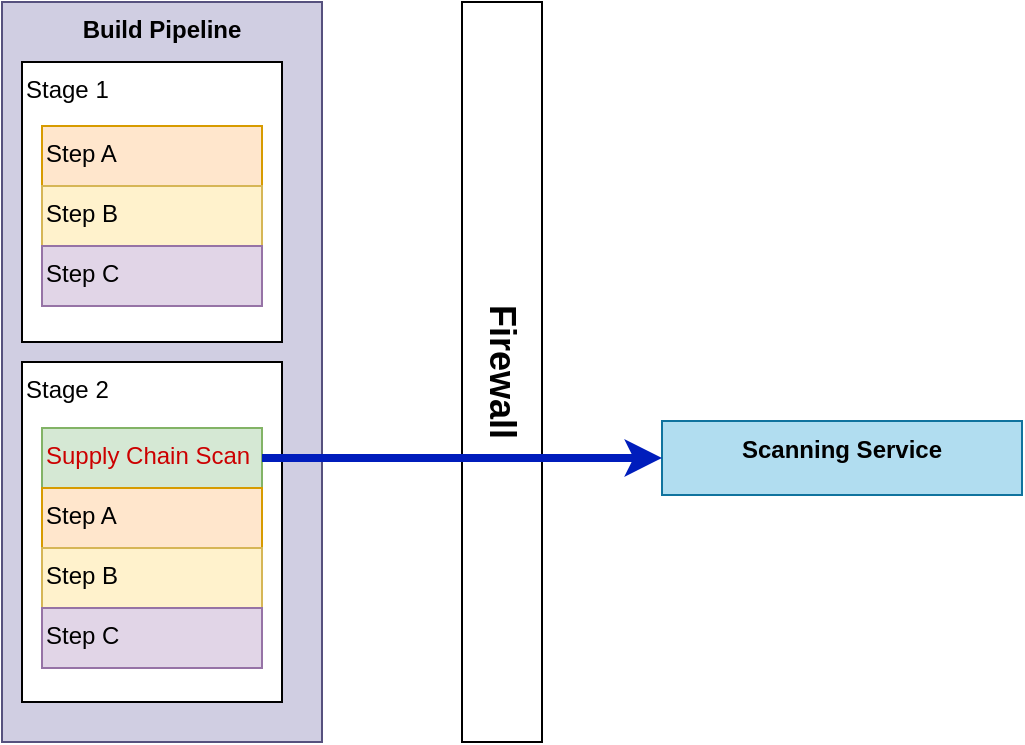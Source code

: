 <mxfile version="21.2.8" type="device" pages="5">
  <diagram id="8d9w3vJsBKyrCNjY4W4P" name="Dependency Resolution Happy Path">
    <mxGraphModel dx="1418" dy="828" grid="1" gridSize="10" guides="1" tooltips="1" connect="1" arrows="1" fold="1" page="1" pageScale="1" pageWidth="1100" pageHeight="850" math="0" shadow="0">
      <root>
        <mxCell id="0" />
        <mxCell id="1" parent="0" />
        <mxCell id="4uRENtfkcAxXAcPrLKK8-1" value="Build Pipeline" style="rounded=0;whiteSpace=wrap;html=1;verticalAlign=top;fillColor=#d0cee2;strokeColor=#56517e;fontStyle=1" parent="1" vertex="1">
          <mxGeometry x="200" y="240" width="160" height="370" as="geometry" />
        </mxCell>
        <mxCell id="4uRENtfkcAxXAcPrLKK8-2" value="Stage 1" style="rounded=0;whiteSpace=wrap;html=1;verticalAlign=top;align=left;" parent="1" vertex="1">
          <mxGeometry x="210" y="270" width="130" height="140" as="geometry" />
        </mxCell>
        <mxCell id="4uRENtfkcAxXAcPrLKK8-3" value="Step A" style="rounded=0;whiteSpace=wrap;html=1;align=left;verticalAlign=top;fillColor=#ffe6cc;strokeColor=#d79b00;" parent="1" vertex="1">
          <mxGeometry x="220" y="302" width="110" height="30" as="geometry" />
        </mxCell>
        <mxCell id="4uRENtfkcAxXAcPrLKK8-4" value="Step B" style="rounded=0;whiteSpace=wrap;html=1;align=left;verticalAlign=top;fillColor=#fff2cc;strokeColor=#d6b656;" parent="1" vertex="1">
          <mxGeometry x="220" y="332" width="110" height="30" as="geometry" />
        </mxCell>
        <mxCell id="4uRENtfkcAxXAcPrLKK8-5" value="Step C" style="rounded=0;whiteSpace=wrap;html=1;align=left;verticalAlign=top;fillColor=#e1d5e7;strokeColor=#9673a6;" parent="1" vertex="1">
          <mxGeometry x="220" y="362" width="110" height="30" as="geometry" />
        </mxCell>
        <mxCell id="4uRENtfkcAxXAcPrLKK8-6" value="Stage 2" style="rounded=0;whiteSpace=wrap;html=1;verticalAlign=top;align=left;" parent="1" vertex="1">
          <mxGeometry x="210" y="420" width="130" height="170" as="geometry" />
        </mxCell>
        <mxCell id="4uRENtfkcAxXAcPrLKK8-7" value="Supply Chain Scan" style="rounded=0;whiteSpace=wrap;html=1;align=left;verticalAlign=top;fillColor=#d5e8d4;strokeColor=#82b366;fontColor=#cc0000;" parent="1" vertex="1">
          <mxGeometry x="220" y="453" width="110" height="30" as="geometry" />
        </mxCell>
        <mxCell id="4uRENtfkcAxXAcPrLKK8-8" value="Step A" style="rounded=0;whiteSpace=wrap;html=1;align=left;verticalAlign=top;fillColor=#ffe6cc;strokeColor=#d79b00;" parent="1" vertex="1">
          <mxGeometry x="220" y="483" width="110" height="30" as="geometry" />
        </mxCell>
        <mxCell id="4uRENtfkcAxXAcPrLKK8-9" value="Step B" style="rounded=0;whiteSpace=wrap;html=1;align=left;verticalAlign=top;fillColor=#fff2cc;strokeColor=#d6b656;" parent="1" vertex="1">
          <mxGeometry x="220" y="513" width="110" height="30" as="geometry" />
        </mxCell>
        <mxCell id="4uRENtfkcAxXAcPrLKK8-10" value="Step C" style="rounded=0;whiteSpace=wrap;html=1;align=left;verticalAlign=top;fillColor=#e1d5e7;strokeColor=#9673a6;" parent="1" vertex="1">
          <mxGeometry x="220" y="543" width="110" height="30" as="geometry" />
        </mxCell>
        <mxCell id="4uRENtfkcAxXAcPrLKK8-11" value="Scanning Service" style="rounded=0;whiteSpace=wrap;html=1;verticalAlign=top;fillColor=#b1ddf0;strokeColor=#10739e;fontStyle=1" parent="1" vertex="1">
          <mxGeometry x="530" y="449.5" width="180" height="37" as="geometry" />
        </mxCell>
        <mxCell id="4uRENtfkcAxXAcPrLKK8-13" value="Firewall" style="rounded=0;whiteSpace=wrap;html=1;fontStyle=1;fontSize=18;rotation=90;" parent="1" vertex="1">
          <mxGeometry x="265" y="405" width="370" height="40" as="geometry" />
        </mxCell>
        <mxCell id="4uRENtfkcAxXAcPrLKK8-15" style="rounded=0;orthogonalLoop=1;jettySize=auto;html=1;exitX=1;exitY=0.5;exitDx=0;exitDy=0;entryX=0;entryY=0.5;entryDx=0;entryDy=0;fillColor=#0050ef;strokeColor=#001DBC;strokeWidth=4;" parent="1" source="4uRENtfkcAxXAcPrLKK8-7" target="4uRENtfkcAxXAcPrLKK8-11" edge="1">
          <mxGeometry relative="1" as="geometry" />
        </mxCell>
      </root>
    </mxGraphModel>
  </diagram>
  <diagram id="J8AzBFy1a5Bs-HaMneoa" name="Generic Execution Environment">
    <mxGraphModel dx="1418" dy="828" grid="1" gridSize="10" guides="1" tooltips="1" connect="1" arrows="1" fold="1" page="1" pageScale="1" pageWidth="1100" pageHeight="850" math="0" shadow="0">
      <root>
        <mxCell id="0" />
        <mxCell id="1" parent="0" />
        <mxCell id="x8HarZLGZDZJHao0UbvY-1" value="Build Pipeline" style="rounded=0;whiteSpace=wrap;html=1;verticalAlign=top;fillColor=#d0cee2;strokeColor=#56517e;fontStyle=1" vertex="1" parent="1">
          <mxGeometry x="300" y="290" width="160" height="370" as="geometry" />
        </mxCell>
        <mxCell id="x8HarZLGZDZJHao0UbvY-2" value="Stage 1" style="rounded=0;whiteSpace=wrap;html=1;verticalAlign=top;align=left;" vertex="1" parent="1">
          <mxGeometry x="310" y="320" width="130" height="140" as="geometry" />
        </mxCell>
        <mxCell id="x8HarZLGZDZJHao0UbvY-3" value="Step A" style="rounded=0;whiteSpace=wrap;html=1;align=left;verticalAlign=top;fillColor=#ffe6cc;strokeColor=#d79b00;" vertex="1" parent="1">
          <mxGeometry x="320" y="352" width="110" height="30" as="geometry" />
        </mxCell>
        <mxCell id="x8HarZLGZDZJHao0UbvY-4" value="Step B" style="rounded=0;whiteSpace=wrap;html=1;align=left;verticalAlign=top;fillColor=#fff2cc;strokeColor=#d6b656;" vertex="1" parent="1">
          <mxGeometry x="320" y="382" width="110" height="30" as="geometry" />
        </mxCell>
        <mxCell id="x8HarZLGZDZJHao0UbvY-5" value="Step C" style="rounded=0;whiteSpace=wrap;html=1;align=left;verticalAlign=top;fillColor=#e1d5e7;strokeColor=#9673a6;" vertex="1" parent="1">
          <mxGeometry x="320" y="412" width="110" height="30" as="geometry" />
        </mxCell>
        <mxCell id="x8HarZLGZDZJHao0UbvY-6" value="Stage 2" style="rounded=0;whiteSpace=wrap;html=1;verticalAlign=top;align=left;" vertex="1" parent="1">
          <mxGeometry x="310" y="470" width="130" height="170" as="geometry" />
        </mxCell>
        <mxCell id="x8HarZLGZDZJHao0UbvY-7" value="Supply Chain Scan" style="rounded=0;whiteSpace=wrap;html=1;align=left;verticalAlign=top;fillColor=#d5e8d4;strokeColor=#82b366;fontColor=#cc0000;" vertex="1" parent="1">
          <mxGeometry x="320" y="503" width="110" height="30" as="geometry" />
        </mxCell>
        <mxCell id="x8HarZLGZDZJHao0UbvY-8" value="Step A" style="rounded=0;whiteSpace=wrap;html=1;align=left;verticalAlign=top;fillColor=#ffe6cc;strokeColor=#d79b00;" vertex="1" parent="1">
          <mxGeometry x="320" y="533" width="110" height="30" as="geometry" />
        </mxCell>
        <mxCell id="x8HarZLGZDZJHao0UbvY-9" value="Step B" style="rounded=0;whiteSpace=wrap;html=1;align=left;verticalAlign=top;fillColor=#fff2cc;strokeColor=#d6b656;" vertex="1" parent="1">
          <mxGeometry x="320" y="563" width="110" height="30" as="geometry" />
        </mxCell>
        <mxCell id="x8HarZLGZDZJHao0UbvY-10" value="Step C" style="rounded=0;whiteSpace=wrap;html=1;align=left;verticalAlign=top;fillColor=#e1d5e7;strokeColor=#9673a6;" vertex="1" parent="1">
          <mxGeometry x="320" y="593" width="110" height="30" as="geometry" />
        </mxCell>
        <mxCell id="x8HarZLGZDZJHao0UbvY-11" value="Scanning Service" style="rounded=0;whiteSpace=wrap;html=1;verticalAlign=top;fillColor=#b1ddf0;strokeColor=#10739e;fontStyle=1" vertex="1" parent="1">
          <mxGeometry x="770" y="373" width="180" height="160" as="geometry" />
        </mxCell>
        <mxCell id="x8HarZLGZDZJHao0UbvY-12" value="Generic Build Environment" style="rounded=0;whiteSpace=wrap;html=1;verticalAlign=top;align=center;" vertex="1" parent="1">
          <mxGeometry x="780" y="411.5" width="160" height="101.5" as="geometry" />
        </mxCell>
        <mxCell id="x8HarZLGZDZJHao0UbvY-13" value="Firewall" style="rounded=0;whiteSpace=wrap;html=1;fontStyle=1;fontSize=18;rotation=90;" vertex="1" parent="1">
          <mxGeometry x="365" y="455" width="370" height="40" as="geometry" />
        </mxCell>
        <mxCell id="x8HarZLGZDZJHao0UbvY-14" value="Dependency Scan" style="rounded=1;whiteSpace=wrap;html=1;fillColor=#d5e8d4;strokeColor=#82b366;fontColor=#f50000;" vertex="1" parent="1">
          <mxGeometry x="800" y="443" width="120" height="60" as="geometry" />
        </mxCell>
        <mxCell id="x8HarZLGZDZJHao0UbvY-15" style="rounded=0;orthogonalLoop=1;jettySize=auto;html=1;exitX=1;exitY=0.5;exitDx=0;exitDy=0;entryX=0;entryY=0.5;entryDx=0;entryDy=0;fillColor=#0050ef;strokeColor=#001DBC;strokeWidth=4;" edge="1" parent="1" source="x8HarZLGZDZJHao0UbvY-7" target="x8HarZLGZDZJHao0UbvY-14">
          <mxGeometry relative="1" as="geometry" />
        </mxCell>
      </root>
    </mxGraphModel>
  </diagram>
  <diagram name="Dependency Resolution" id="CPErFnEsoyIGjj_l9C69">
    <mxGraphModel dx="1418" dy="828" grid="1" gridSize="10" guides="1" tooltips="1" connect="1" arrows="1" fold="1" page="1" pageScale="1" pageWidth="1100" pageHeight="850" math="0" shadow="0">
      <root>
        <mxCell id="0" />
        <mxCell id="1" parent="0" />
        <mxCell id="6uIRHHp7aPzTKTl914PZ-1" value="Build Pipeline" style="rounded=0;whiteSpace=wrap;html=1;verticalAlign=top;fillColor=#d0cee2;strokeColor=#56517e;fontStyle=1" parent="1" vertex="1">
          <mxGeometry x="130" y="160" width="160" height="370" as="geometry" />
        </mxCell>
        <mxCell id="6uIRHHp7aPzTKTl914PZ-3" value="Stage 1" style="rounded=0;whiteSpace=wrap;html=1;verticalAlign=top;align=left;" parent="1" vertex="1">
          <mxGeometry x="140" y="190" width="130" height="140" as="geometry" />
        </mxCell>
        <mxCell id="6uIRHHp7aPzTKTl914PZ-4" value="Step A" style="rounded=0;whiteSpace=wrap;html=1;align=left;verticalAlign=top;fillColor=#ffe6cc;strokeColor=#d79b00;" parent="1" vertex="1">
          <mxGeometry x="150" y="222" width="110" height="30" as="geometry" />
        </mxCell>
        <mxCell id="6uIRHHp7aPzTKTl914PZ-5" value="Step B" style="rounded=0;whiteSpace=wrap;html=1;align=left;verticalAlign=top;fillColor=#fff2cc;strokeColor=#d6b656;" parent="1" vertex="1">
          <mxGeometry x="150" y="252" width="110" height="30" as="geometry" />
        </mxCell>
        <mxCell id="6uIRHHp7aPzTKTl914PZ-6" value="Step C" style="rounded=0;whiteSpace=wrap;html=1;align=left;verticalAlign=top;fillColor=#e1d5e7;strokeColor=#9673a6;" parent="1" vertex="1">
          <mxGeometry x="150" y="282" width="110" height="30" as="geometry" />
        </mxCell>
        <mxCell id="6uIRHHp7aPzTKTl914PZ-9" value="Stage 2" style="rounded=0;whiteSpace=wrap;html=1;verticalAlign=top;align=left;" parent="1" vertex="1">
          <mxGeometry x="140" y="340" width="130" height="170" as="geometry" />
        </mxCell>
        <mxCell id="6uIRHHp7aPzTKTl914PZ-7" value="Supply Chain Scan" style="rounded=0;whiteSpace=wrap;html=1;align=left;verticalAlign=top;fillColor=#d5e8d4;strokeColor=#82b366;fontColor=#cc0000;" parent="1" vertex="1">
          <mxGeometry x="150" y="373" width="110" height="30" as="geometry" />
        </mxCell>
        <mxCell id="6uIRHHp7aPzTKTl914PZ-28" style="edgeStyle=orthogonalEdgeStyle;rounded=0;orthogonalLoop=1;jettySize=auto;html=1;exitX=0;exitY=0.5;exitDx=0;exitDy=0;entryX=0;entryY=0.5;entryDx=0;entryDy=0;fillColor=#60a917;strokeColor=#2D7600;jumpSize=12;strokeWidth=4;" parent="1" source="6uIRHHp7aPzTKTl914PZ-10" target="6uIRHHp7aPzTKTl914PZ-19" edge="1">
          <mxGeometry relative="1" as="geometry">
            <Array as="points">
              <mxPoint x="70" y="418" />
              <mxPoint x="70" y="620" />
            </Array>
          </mxGeometry>
        </mxCell>
        <mxCell id="6uIRHHp7aPzTKTl914PZ-10" value="Step A" style="rounded=0;whiteSpace=wrap;html=1;align=left;verticalAlign=top;fillColor=#ffe6cc;strokeColor=#d79b00;" parent="1" vertex="1">
          <mxGeometry x="150" y="403" width="110" height="30" as="geometry" />
        </mxCell>
        <mxCell id="6uIRHHp7aPzTKTl914PZ-11" value="Step B" style="rounded=0;whiteSpace=wrap;html=1;align=left;verticalAlign=top;fillColor=#fff2cc;strokeColor=#d6b656;" parent="1" vertex="1">
          <mxGeometry x="150" y="433" width="110" height="30" as="geometry" />
        </mxCell>
        <mxCell id="6uIRHHp7aPzTKTl914PZ-12" value="Step C" style="rounded=0;whiteSpace=wrap;html=1;align=left;verticalAlign=top;fillColor=#e1d5e7;strokeColor=#9673a6;" parent="1" vertex="1">
          <mxGeometry x="150" y="463" width="110" height="30" as="geometry" />
        </mxCell>
        <mxCell id="6uIRHHp7aPzTKTl914PZ-13" value="Scanning Service" style="rounded=0;whiteSpace=wrap;html=1;verticalAlign=top;fillColor=#b1ddf0;strokeColor=#10739e;fontStyle=1" parent="1" vertex="1">
          <mxGeometry x="600" y="243" width="180" height="160" as="geometry" />
        </mxCell>
        <mxCell id="6uIRHHp7aPzTKTl914PZ-14" value="Generic Build Environment" style="rounded=0;whiteSpace=wrap;html=1;verticalAlign=top;align=center;" parent="1" vertex="1">
          <mxGeometry x="610" y="281.5" width="160" height="101.5" as="geometry" />
        </mxCell>
        <mxCell id="6uIRHHp7aPzTKTl914PZ-15" value="Firewall" style="rounded=0;whiteSpace=wrap;html=1;fontStyle=1;fontSize=18;rotation=90;" parent="1" vertex="1">
          <mxGeometry x="195" y="325" width="370" height="40" as="geometry" />
        </mxCell>
        <mxCell id="6uIRHHp7aPzTKTl914PZ-23" style="rounded=0;orthogonalLoop=1;jettySize=auto;html=1;exitX=0.5;exitY=1;exitDx=0;exitDy=0;entryX=0.5;entryY=0;entryDx=0;entryDy=0;" parent="1" source="6uIRHHp7aPzTKTl914PZ-16" target="6uIRHHp7aPzTKTl914PZ-17" edge="1">
          <mxGeometry relative="1" as="geometry" />
        </mxCell>
        <mxCell id="6uIRHHp7aPzTKTl914PZ-27" style="edgeStyle=orthogonalEdgeStyle;rounded=0;orthogonalLoop=1;jettySize=auto;html=1;exitX=0;exitY=0.75;exitDx=0;exitDy=0;entryX=1;entryY=0.5;entryDx=0;entryDy=0;strokeColor=#B20000;jumpSize=1;fillColor=#e51400;strokeWidth=4;" parent="1" source="6uIRHHp7aPzTKTl914PZ-16" target="6uIRHHp7aPzTKTl914PZ-19" edge="1">
          <mxGeometry relative="1" as="geometry">
            <Array as="points">
              <mxPoint x="580" y="358" />
              <mxPoint x="580" y="420" />
              <mxPoint x="330" y="420" />
              <mxPoint x="330" y="620" />
            </Array>
          </mxGeometry>
        </mxCell>
        <mxCell id="6uIRHHp7aPzTKTl914PZ-16" value="Dependency Scan" style="rounded=1;whiteSpace=wrap;html=1;fillColor=#d5e8d4;strokeColor=#82b366;fontColor=#f50000;" parent="1" vertex="1">
          <mxGeometry x="630" y="313" width="120" height="60" as="geometry" />
        </mxCell>
        <mxCell id="6uIRHHp7aPzTKTl914PZ-17" value="Maven Central" style="rounded=1;whiteSpace=wrap;html=1;" parent="1" vertex="1">
          <mxGeometry x="430" y="590" width="120" height="60" as="geometry" />
        </mxCell>
        <mxCell id="6uIRHHp7aPzTKTl914PZ-18" value="PyPi" style="rounded=1;whiteSpace=wrap;html=1;" parent="1" vertex="1">
          <mxGeometry x="565" y="590" width="120" height="60" as="geometry" />
        </mxCell>
        <mxCell id="6uIRHHp7aPzTKTl914PZ-19" value="Internal Artifactory" style="rounded=1;whiteSpace=wrap;html=1;" parent="1" vertex="1">
          <mxGeometry x="145" y="590" width="120" height="60" as="geometry" />
        </mxCell>
        <mxCell id="6uIRHHp7aPzTKTl914PZ-20" value="NuGet" style="rounded=1;whiteSpace=wrap;html=1;" parent="1" vertex="1">
          <mxGeometry x="700" y="590" width="120" height="60" as="geometry" />
        </mxCell>
        <mxCell id="6uIRHHp7aPzTKTl914PZ-21" value="..." style="rounded=1;whiteSpace=wrap;html=1;" parent="1" vertex="1">
          <mxGeometry x="840" y="590" width="120" height="60" as="geometry" />
        </mxCell>
        <mxCell id="6uIRHHp7aPzTKTl914PZ-22" style="rounded=0;orthogonalLoop=1;jettySize=auto;html=1;exitX=1;exitY=0.5;exitDx=0;exitDy=0;entryX=0;entryY=0.5;entryDx=0;entryDy=0;fillColor=#0050ef;strokeColor=#001DBC;strokeWidth=4;" parent="1" source="6uIRHHp7aPzTKTl914PZ-7" target="6uIRHHp7aPzTKTl914PZ-16" edge="1">
          <mxGeometry relative="1" as="geometry" />
        </mxCell>
        <mxCell id="6uIRHHp7aPzTKTl914PZ-24" style="rounded=0;orthogonalLoop=1;jettySize=auto;html=1;exitX=0.5;exitY=1;exitDx=0;exitDy=0;entryX=0.5;entryY=0;entryDx=0;entryDy=0;" parent="1" source="6uIRHHp7aPzTKTl914PZ-16" target="6uIRHHp7aPzTKTl914PZ-18" edge="1">
          <mxGeometry relative="1" as="geometry">
            <mxPoint x="590" y="392" as="sourcePoint" />
            <mxPoint x="500" y="600" as="targetPoint" />
          </mxGeometry>
        </mxCell>
        <mxCell id="6uIRHHp7aPzTKTl914PZ-25" style="rounded=0;orthogonalLoop=1;jettySize=auto;html=1;exitX=0.5;exitY=1;exitDx=0;exitDy=0;entryX=0.5;entryY=0;entryDx=0;entryDy=0;" parent="1" source="6uIRHHp7aPzTKTl914PZ-16" target="6uIRHHp7aPzTKTl914PZ-20" edge="1">
          <mxGeometry relative="1" as="geometry">
            <mxPoint x="600" y="402" as="sourcePoint" />
            <mxPoint x="510" y="610" as="targetPoint" />
          </mxGeometry>
        </mxCell>
        <mxCell id="6uIRHHp7aPzTKTl914PZ-26" style="rounded=0;orthogonalLoop=1;jettySize=auto;html=1;exitX=0.5;exitY=1;exitDx=0;exitDy=0;entryX=0.5;entryY=0;entryDx=0;entryDy=0;" parent="1" source="6uIRHHp7aPzTKTl914PZ-16" target="6uIRHHp7aPzTKTl914PZ-21" edge="1">
          <mxGeometry relative="1" as="geometry">
            <mxPoint x="610" y="412" as="sourcePoint" />
            <mxPoint x="520" y="620" as="targetPoint" />
          </mxGeometry>
        </mxCell>
      </root>
    </mxGraphModel>
  </diagram>
  <diagram id="W4hVUB8ywOfnsPncXQ4g" name="Dependency Tree">
    <mxGraphModel dx="318" dy="-22" grid="1" gridSize="10" guides="1" tooltips="1" connect="1" arrows="1" fold="1" page="1" pageScale="1" pageWidth="1100" pageHeight="850" math="0" shadow="0">
      <root>
        <mxCell id="0" />
        <mxCell id="1" parent="0" />
        <mxCell id="NnczntrwpdUG3tXt1-t2-1" value="Software" style="rounded=0;whiteSpace=wrap;html=1;fillColor=#d5e8d4;gradientColor=#97d077;strokeColor=#82b366;" parent="1" vertex="1">
          <mxGeometry x="1120" y="1110" width="120" height="60" as="geometry" />
        </mxCell>
        <mxCell id="NnczntrwpdUG3tXt1-t2-3" value="Direct Dependency&lt;br&gt;(Internally Developed)" style="rounded=1;whiteSpace=wrap;html=1;fillColor=#d5e8d4;gradientColor=#97d077;strokeColor=#82b366;" parent="1" vertex="1">
          <mxGeometry x="1360" y="1110" width="120" height="60" as="geometry" />
        </mxCell>
        <mxCell id="NnczntrwpdUG3tXt1-t2-6" value="Transitive Dependency&lt;br&gt;(Open Source)" style="rounded=1;whiteSpace=wrap;html=1;fillColor=#e51400;strokeColor=#B20000;fontColor=#ffffff;" parent="1" vertex="1">
          <mxGeometry x="1520" y="1110" width="120" height="60" as="geometry" />
        </mxCell>
        <mxCell id="NnczntrwpdUG3tXt1-t2-7" value="Direct Dependency&lt;br&gt;(Internally Developed)" style="rounded=1;whiteSpace=wrap;html=1;fillColor=#d5e8d4;gradientColor=#97d077;strokeColor=#82b366;" parent="1" vertex="1">
          <mxGeometry x="1360" y="1020" width="120" height="60" as="geometry" />
        </mxCell>
        <mxCell id="NnczntrwpdUG3tXt1-t2-8" value="Direct Dependency&lt;br&gt;(Open Source)" style="rounded=1;whiteSpace=wrap;html=1;fillColor=#e51400;strokeColor=#B20000;fontColor=#ffffff;" parent="1" vertex="1">
          <mxGeometry x="1360" y="1290" width="120" height="60" as="geometry" />
        </mxCell>
        <mxCell id="NnczntrwpdUG3tXt1-t2-9" value="Direct Dependency&lt;br&gt;(Open Source)" style="rounded=1;whiteSpace=wrap;html=1;fillColor=#fad9d5;strokeColor=#ae4132;" parent="1" vertex="1">
          <mxGeometry x="1360" y="1200" width="120" height="60" as="geometry" />
        </mxCell>
        <mxCell id="NnczntrwpdUG3tXt1-t2-10" value="Direct Dependency&lt;br&gt;(Open Source)" style="rounded=1;whiteSpace=wrap;html=1;fillColor=#fad9d5;strokeColor=#ae4132;" parent="1" vertex="1">
          <mxGeometry x="1360" y="930" width="120" height="60" as="geometry" />
        </mxCell>
        <mxCell id="NnczntrwpdUG3tXt1-t2-13" value="" style="endArrow=classic;html=1;rounded=0;entryX=0;entryY=0.5;entryDx=0;entryDy=0;exitX=1;exitY=0.5;exitDx=0;exitDy=0;" parent="1" source="NnczntrwpdUG3tXt1-t2-1" target="NnczntrwpdUG3tXt1-t2-10" edge="1">
          <mxGeometry width="50" height="50" relative="1" as="geometry">
            <mxPoint x="1780" y="1260" as="sourcePoint" />
            <mxPoint x="1830" y="1210" as="targetPoint" />
          </mxGeometry>
        </mxCell>
        <mxCell id="NnczntrwpdUG3tXt1-t2-14" value="" style="endArrow=classic;html=1;rounded=0;entryX=0;entryY=0.5;entryDx=0;entryDy=0;exitX=1;exitY=0.5;exitDx=0;exitDy=0;" parent="1" source="NnczntrwpdUG3tXt1-t2-1" target="NnczntrwpdUG3tXt1-t2-7" edge="1">
          <mxGeometry width="50" height="50" relative="1" as="geometry">
            <mxPoint x="1250" y="1150" as="sourcePoint" />
            <mxPoint x="1370" y="970" as="targetPoint" />
          </mxGeometry>
        </mxCell>
        <mxCell id="NnczntrwpdUG3tXt1-t2-15" value="" style="endArrow=classic;html=1;rounded=0;entryX=0;entryY=0.5;entryDx=0;entryDy=0;exitX=1;exitY=0.5;exitDx=0;exitDy=0;" parent="1" source="NnczntrwpdUG3tXt1-t2-1" target="NnczntrwpdUG3tXt1-t2-3" edge="1">
          <mxGeometry width="50" height="50" relative="1" as="geometry">
            <mxPoint x="1250" y="1150" as="sourcePoint" />
            <mxPoint x="1370" y="1060" as="targetPoint" />
          </mxGeometry>
        </mxCell>
        <mxCell id="NnczntrwpdUG3tXt1-t2-16" value="" style="endArrow=classic;html=1;rounded=0;entryX=0;entryY=0.5;entryDx=0;entryDy=0;exitX=1;exitY=0.5;exitDx=0;exitDy=0;" parent="1" source="NnczntrwpdUG3tXt1-t2-1" target="NnczntrwpdUG3tXt1-t2-9" edge="1">
          <mxGeometry width="50" height="50" relative="1" as="geometry">
            <mxPoint x="1250" y="1150" as="sourcePoint" />
            <mxPoint x="1370" y="1150" as="targetPoint" />
          </mxGeometry>
        </mxCell>
        <mxCell id="NnczntrwpdUG3tXt1-t2-17" value="" style="endArrow=classic;html=1;rounded=0;entryX=0;entryY=0.5;entryDx=0;entryDy=0;exitX=1;exitY=0.5;exitDx=0;exitDy=0;" parent="1" source="NnczntrwpdUG3tXt1-t2-1" target="NnczntrwpdUG3tXt1-t2-8" edge="1">
          <mxGeometry width="50" height="50" relative="1" as="geometry">
            <mxPoint x="1250" y="1150" as="sourcePoint" />
            <mxPoint x="1370" y="1240" as="targetPoint" />
          </mxGeometry>
        </mxCell>
        <mxCell id="NnczntrwpdUG3tXt1-t2-18" value="Transitive Dependency&lt;br&gt;(Internally Developed)" style="rounded=1;whiteSpace=wrap;html=1;fillColor=#d5e8d4;gradientColor=#97d077;strokeColor=#82b366;" parent="1" vertex="1">
          <mxGeometry x="1520" y="1020" width="120" height="60" as="geometry" />
        </mxCell>
        <mxCell id="NnczntrwpdUG3tXt1-t2-19" value="Transitive Dependency&lt;br&gt;(Open Source)" style="rounded=1;whiteSpace=wrap;html=1;fillColor=#fad9d5;strokeColor=#ae4132;" parent="1" vertex="1">
          <mxGeometry x="1520" y="1200" width="120" height="60" as="geometry" />
        </mxCell>
        <mxCell id="NnczntrwpdUG3tXt1-t2-20" value="Transitive Dependency&lt;br&gt;(Open Source)" style="rounded=1;whiteSpace=wrap;html=1;fillColor=#fad9d5;strokeColor=#ae4132;" parent="1" vertex="1">
          <mxGeometry x="1520" y="1290" width="120" height="60" as="geometry" />
        </mxCell>
        <mxCell id="NnczntrwpdUG3tXt1-t2-21" value="Transitive Dependency&lt;br&gt;(Open Source)" style="rounded=1;whiteSpace=wrap;html=1;fillColor=#fad9d5;strokeColor=#ae4132;" parent="1" vertex="1">
          <mxGeometry x="1520" y="930" width="120" height="60" as="geometry" />
        </mxCell>
        <mxCell id="NnczntrwpdUG3tXt1-t2-22" value="" style="endArrow=classic;html=1;rounded=0;entryX=0;entryY=0.5;entryDx=0;entryDy=0;" parent="1" target="NnczntrwpdUG3tXt1-t2-21" edge="1">
          <mxGeometry width="50" height="50" relative="1" as="geometry">
            <mxPoint x="1490" y="960" as="sourcePoint" />
            <mxPoint x="1790" y="1010" as="targetPoint" />
          </mxGeometry>
        </mxCell>
        <mxCell id="NnczntrwpdUG3tXt1-t2-23" value="" style="endArrow=classic;html=1;rounded=0;entryX=0;entryY=0.5;entryDx=0;entryDy=0;exitX=1;exitY=0.5;exitDx=0;exitDy=0;" parent="1" source="NnczntrwpdUG3tXt1-t2-7" target="NnczntrwpdUG3tXt1-t2-18" edge="1">
          <mxGeometry width="50" height="50" relative="1" as="geometry">
            <mxPoint x="1500" y="970" as="sourcePoint" />
            <mxPoint x="1530" y="970" as="targetPoint" />
          </mxGeometry>
        </mxCell>
        <mxCell id="NnczntrwpdUG3tXt1-t2-24" value="" style="endArrow=classic;html=1;rounded=0;entryX=0;entryY=0.5;entryDx=0;entryDy=0;exitX=1;exitY=0.5;exitDx=0;exitDy=0;" parent="1" source="NnczntrwpdUG3tXt1-t2-3" target="NnczntrwpdUG3tXt1-t2-6" edge="1">
          <mxGeometry width="50" height="50" relative="1" as="geometry">
            <mxPoint x="1490" y="1060" as="sourcePoint" />
            <mxPoint x="1530" y="1060" as="targetPoint" />
          </mxGeometry>
        </mxCell>
        <mxCell id="NnczntrwpdUG3tXt1-t2-25" value="" style="endArrow=classic;html=1;rounded=0;entryX=0;entryY=0.5;entryDx=0;entryDy=0;exitX=1;exitY=0.5;exitDx=0;exitDy=0;" parent="1" source="NnczntrwpdUG3tXt1-t2-9" target="NnczntrwpdUG3tXt1-t2-19" edge="1">
          <mxGeometry width="50" height="50" relative="1" as="geometry">
            <mxPoint x="1490" y="1150" as="sourcePoint" />
            <mxPoint x="1530" y="1150" as="targetPoint" />
          </mxGeometry>
        </mxCell>
        <mxCell id="NnczntrwpdUG3tXt1-t2-26" value="" style="endArrow=classic;html=1;rounded=0;entryX=0;entryY=0.5;entryDx=0;entryDy=0;exitX=1;exitY=0.5;exitDx=0;exitDy=0;" parent="1" source="NnczntrwpdUG3tXt1-t2-8" target="NnczntrwpdUG3tXt1-t2-20" edge="1">
          <mxGeometry width="50" height="50" relative="1" as="geometry">
            <mxPoint x="1490" y="1240" as="sourcePoint" />
            <mxPoint x="1530" y="1240" as="targetPoint" />
          </mxGeometry>
        </mxCell>
        <mxCell id="NnczntrwpdUG3tXt1-t2-27" value="Transitive Dependency&lt;br&gt;(Open Source)" style="rounded=1;whiteSpace=wrap;html=1;fillColor=#fad9d5;strokeColor=#ae4132;" parent="1" vertex="1">
          <mxGeometry x="1800" y="930" width="120" height="60" as="geometry" />
        </mxCell>
        <mxCell id="NnczntrwpdUG3tXt1-t2-28" value="Transitive Dependency&lt;br&gt;(Open Source)" style="rounded=1;whiteSpace=wrap;html=1;fillColor=#fad9d5;strokeColor=#ae4132;" parent="1" vertex="1">
          <mxGeometry x="1800" y="1110" width="120" height="60" as="geometry" />
        </mxCell>
        <mxCell id="NnczntrwpdUG3tXt1-t2-29" value="Transitive Dependency&lt;br&gt;(Open Source)" style="rounded=1;whiteSpace=wrap;html=1;fillColor=#fad9d5;strokeColor=#ae4132;" parent="1" vertex="1">
          <mxGeometry x="1800" y="1290" width="120" height="60" as="geometry" />
        </mxCell>
        <mxCell id="NnczntrwpdUG3tXt1-t2-30" value="" style="endArrow=classic;html=1;rounded=0;entryX=0;entryY=0.5;entryDx=0;entryDy=0;exitX=1;exitY=0.5;exitDx=0;exitDy=0;" parent="1" source="NnczntrwpdUG3tXt1-t2-20" target="NnczntrwpdUG3tXt1-t2-29" edge="1">
          <mxGeometry width="50" height="50" relative="1" as="geometry">
            <mxPoint x="1590" y="1500" as="sourcePoint" />
            <mxPoint x="1640" y="1450" as="targetPoint" />
          </mxGeometry>
        </mxCell>
        <mxCell id="NnczntrwpdUG3tXt1-t2-31" value="" style="endArrow=classic;html=1;rounded=0;entryX=0;entryY=0.25;entryDx=0;entryDy=0;exitX=1;exitY=0.5;exitDx=0;exitDy=0;" parent="1" source="NnczntrwpdUG3tXt1-t2-19" target="NnczntrwpdUG3tXt1-t2-29" edge="1">
          <mxGeometry width="50" height="50" relative="1" as="geometry">
            <mxPoint x="1650" y="1330" as="sourcePoint" />
            <mxPoint x="1810" y="1330" as="targetPoint" />
          </mxGeometry>
        </mxCell>
        <mxCell id="NnczntrwpdUG3tXt1-t2-32" value="" style="endArrow=classic;html=1;rounded=0;entryX=0;entryY=0.75;entryDx=0;entryDy=0;exitX=1;exitY=0.25;exitDx=0;exitDy=0;" parent="1" source="NnczntrwpdUG3tXt1-t2-19" target="NnczntrwpdUG3tXt1-t2-28" edge="1">
          <mxGeometry width="50" height="50" relative="1" as="geometry">
            <mxPoint x="1650" y="1240" as="sourcePoint" />
            <mxPoint x="1810" y="1315" as="targetPoint" />
          </mxGeometry>
        </mxCell>
        <mxCell id="NnczntrwpdUG3tXt1-t2-33" value="" style="endArrow=classic;html=1;rounded=0;entryX=0;entryY=0.5;entryDx=0;entryDy=0;exitX=1;exitY=0.5;exitDx=0;exitDy=0;" parent="1" source="NnczntrwpdUG3tXt1-t2-6" target="NnczntrwpdUG3tXt1-t2-28" edge="1">
          <mxGeometry width="50" height="50" relative="1" as="geometry">
            <mxPoint x="1650" y="1225" as="sourcePoint" />
            <mxPoint x="1810" y="1165" as="targetPoint" />
          </mxGeometry>
        </mxCell>
        <mxCell id="NnczntrwpdUG3tXt1-t2-34" value="" style="endArrow=classic;html=1;rounded=0;entryX=0.167;entryY=-0.033;entryDx=0;entryDy=0;exitX=1;exitY=1;exitDx=0;exitDy=0;entryPerimeter=0;jumpStyle=arc;" parent="1" source="NnczntrwpdUG3tXt1-t2-6" target="NnczntrwpdUG3tXt1-t2-29" edge="1">
          <mxGeometry width="50" height="50" relative="1" as="geometry">
            <mxPoint x="1650" y="1150" as="sourcePoint" />
            <mxPoint x="1810" y="1150" as="targetPoint" />
          </mxGeometry>
        </mxCell>
        <mxCell id="NnczntrwpdUG3tXt1-t2-35" value="" style="endArrow=classic;html=1;rounded=0;entryX=0;entryY=1;entryDx=0;entryDy=0;exitX=1;exitY=0.25;exitDx=0;exitDy=0;jumpStyle=arc;" parent="1" source="NnczntrwpdUG3tXt1-t2-6" target="NnczntrwpdUG3tXt1-t2-27" edge="1">
          <mxGeometry width="50" height="50" relative="1" as="geometry">
            <mxPoint x="1650" y="1180" as="sourcePoint" />
            <mxPoint x="1830" y="1298" as="targetPoint" />
          </mxGeometry>
        </mxCell>
        <mxCell id="NnczntrwpdUG3tXt1-t2-36" value="" style="endArrow=classic;html=1;rounded=0;entryX=0;entryY=0.75;entryDx=0;entryDy=0;exitX=1;exitY=0.5;exitDx=0;exitDy=0;jumpStyle=arc;" parent="1" source="NnczntrwpdUG3tXt1-t2-18" target="NnczntrwpdUG3tXt1-t2-27" edge="1">
          <mxGeometry width="50" height="50" relative="1" as="geometry">
            <mxPoint x="1650" y="1135" as="sourcePoint" />
            <mxPoint x="1810" y="1000" as="targetPoint" />
          </mxGeometry>
        </mxCell>
        <mxCell id="NnczntrwpdUG3tXt1-t2-37" value="" style="endArrow=classic;html=1;rounded=0;entryX=0;entryY=0.25;entryDx=0;entryDy=0;exitX=1;exitY=0.75;exitDx=0;exitDy=0;jumpStyle=arc;" parent="1" source="NnczntrwpdUG3tXt1-t2-18" target="NnczntrwpdUG3tXt1-t2-28" edge="1">
          <mxGeometry width="50" height="50" relative="1" as="geometry">
            <mxPoint x="1650" y="1060" as="sourcePoint" />
            <mxPoint x="1810" y="985" as="targetPoint" />
          </mxGeometry>
        </mxCell>
        <mxCell id="NnczntrwpdUG3tXt1-t2-38" value="" style="endArrow=classic;html=1;rounded=0;exitX=1;exitY=0.5;exitDx=0;exitDy=0;jumpStyle=arc;" parent="1" source="NnczntrwpdUG3tXt1-t2-21" edge="1">
          <mxGeometry width="50" height="50" relative="1" as="geometry">
            <mxPoint x="1640" y="900" as="sourcePoint" />
            <mxPoint x="1800" y="960" as="targetPoint" />
          </mxGeometry>
        </mxCell>
        <mxCell id="NnczntrwpdUG3tXt1-t2-39" value="" style="endArrow=classic;html=1;rounded=0;edgeStyle=orthogonalEdgeStyle;exitX=0.5;exitY=1;exitDx=0;exitDy=0;entryX=0.5;entryY=1;entryDx=0;entryDy=0;dashed=1;" parent="1" source="NnczntrwpdUG3tXt1-t2-1" target="NnczntrwpdUG3tXt1-t2-29" edge="1">
          <mxGeometry width="50" height="50" relative="1" as="geometry">
            <mxPoint x="1180" y="1350" as="sourcePoint" />
            <mxPoint x="1230" y="1300" as="targetPoint" />
            <Array as="points">
              <mxPoint x="1180" y="1390" />
              <mxPoint x="1860" y="1390" />
            </Array>
          </mxGeometry>
        </mxCell>
      </root>
    </mxGraphModel>
  </diagram>
  <diagram id="BriPY3IdTrqzIutqCUlB" name="Dispatcher">
    <mxGraphModel dx="318" dy="-22" grid="1" gridSize="10" guides="1" tooltips="1" connect="1" arrows="1" fold="1" page="1" pageScale="1" pageWidth="1100" pageHeight="850" math="0" shadow="0">
      <root>
        <mxCell id="0" />
        <mxCell id="1" parent="0" />
        <mxCell id="d-piYJPwB9FZcQwODu7a-24" value="" style="group" vertex="1" connectable="0" parent="1">
          <mxGeometry x="1810" y="960" width="150" height="180" as="geometry" />
        </mxCell>
        <mxCell id="d-piYJPwB9FZcQwODu7a-19" value="Extended Container" style="rounded=0;whiteSpace=wrap;html=1;verticalAlign=top;fillColor=#f5f5f5;fontColor=#333333;strokeColor=#666666;" vertex="1" parent="d-piYJPwB9FZcQwODu7a-24">
          <mxGeometry width="150" height="160" as="geometry" />
        </mxCell>
        <mxCell id="d-piYJPwB9FZcQwODu7a-23" value="SCA Resolver" style="rounded=0;whiteSpace=wrap;html=1;fillColor=#fff2cc;strokeColor=#d6b656;" vertex="1" parent="d-piYJPwB9FZcQwODu7a-24">
          <mxGeometry y="160" width="150" height="20" as="geometry" />
        </mxCell>
        <mxCell id="d-piYJPwB9FZcQwODu7a-13" value="Application D" style="rounded=0;whiteSpace=wrap;html=1;verticalAlign=top;fillColor=#e1d5e7;strokeColor=#9673a6;" vertex="1" parent="1">
          <mxGeometry x="1180" y="1400" width="140" height="150" as="geometry" />
        </mxCell>
        <mxCell id="d-piYJPwB9FZcQwODu7a-12" value="Application C" style="rounded=0;whiteSpace=wrap;html=1;verticalAlign=top;fillColor=#e1d5e7;strokeColor=#9673a6;" vertex="1" parent="1">
          <mxGeometry x="1180" y="1240" width="140" height="150" as="geometry" />
        </mxCell>
        <mxCell id="d-piYJPwB9FZcQwODu7a-8" value="Application B" style="rounded=0;whiteSpace=wrap;html=1;verticalAlign=top;fillColor=#e1d5e7;strokeColor=#9673a6;" vertex="1" parent="1">
          <mxGeometry x="1180" y="1080" width="140" height="150" as="geometry" />
        </mxCell>
        <mxCell id="d-piYJPwB9FZcQwODu7a-1" value="Application A" style="rounded=0;whiteSpace=wrap;html=1;verticalAlign=top;fillColor=#e1d5e7;strokeColor=#9673a6;" vertex="1" parent="1">
          <mxGeometry x="1180" y="920" width="140" height="150" as="geometry" />
        </mxCell>
        <mxCell id="d-piYJPwB9FZcQwODu7a-2" value="Typescript" style="rounded=1;whiteSpace=wrap;html=1;" vertex="1" parent="1">
          <mxGeometry x="1190" y="1160" width="120" height="30" as="geometry" />
        </mxCell>
        <mxCell id="d-piYJPwB9FZcQwODu7a-3" value="Java" style="rounded=1;whiteSpace=wrap;html=1;" vertex="1" parent="1">
          <mxGeometry x="1190" y="1120" width="120" height="30" as="geometry" />
        </mxCell>
        <mxCell id="d-piYJPwB9FZcQwODu7a-4" value="Golang" style="rounded=1;whiteSpace=wrap;html=1;" vertex="1" parent="1">
          <mxGeometry x="1190" y="1440" width="120" height="30" as="geometry" />
        </mxCell>
        <mxCell id="d-piYJPwB9FZcQwODu7a-5" value="Python" style="rounded=1;whiteSpace=wrap;html=1;" vertex="1" parent="1">
          <mxGeometry x="1190" y="1280" width="120" height="30" as="geometry" />
        </mxCell>
        <mxCell id="d-piYJPwB9FZcQwODu7a-6" value="Javascript" style="rounded=1;whiteSpace=wrap;html=1;" vertex="1" parent="1">
          <mxGeometry x="1190" y="1000" width="120" height="30" as="geometry" />
        </mxCell>
        <mxCell id="d-piYJPwB9FZcQwODu7a-7" value="C#" style="rounded=1;whiteSpace=wrap;html=1;" vertex="1" parent="1">
          <mxGeometry x="1190" y="960" width="120" height="30" as="geometry" />
        </mxCell>
        <mxCell id="d-piYJPwB9FZcQwODu7a-9" value="Javascript" style="rounded=1;whiteSpace=wrap;html=1;" vertex="1" parent="1">
          <mxGeometry x="1190" y="1320" width="120" height="30" as="geometry" />
        </mxCell>
        <mxCell id="d-piYJPwB9FZcQwODu7a-15" value="Checkmarx SAST" style="rounded=0;whiteSpace=wrap;html=1;fillColor=#dae8fc;strokeColor=#6c8ebf;" vertex="1" parent="1">
          <mxGeometry x="1520" y="1050" width="120" height="60" as="geometry" />
        </mxCell>
        <mxCell id="d-piYJPwB9FZcQwODu7a-16" value="Checkmarx SCA" style="rounded=0;whiteSpace=wrap;html=1;fillColor=#dae8fc;strokeColor=#6c8ebf;" vertex="1" parent="1">
          <mxGeometry x="2030" y="1230" width="120" height="60" as="geometry" />
        </mxCell>
        <mxCell id="d-piYJPwB9FZcQwODu7a-17" value="CxFlow++" style="rounded=0;whiteSpace=wrap;html=1;fillColor=#dae8fc;strokeColor=#6c8ebf;" vertex="1" parent="1">
          <mxGeometry x="1520" y="1200" width="120" height="60" as="geometry" />
        </mxCell>
        <mxCell id="d-piYJPwB9FZcQwODu7a-18" value="Dispatcher" style="rounded=0;whiteSpace=wrap;html=1;fillColor=#d5e8d4;strokeColor=#82b366;rotation=-90;" vertex="1" parent="1">
          <mxGeometry x="1620" y="1210" width="100" height="40" as="geometry" />
        </mxCell>
        <mxCell id="d-piYJPwB9FZcQwODu7a-20" value=".Net Core SDK" style="rounded=1;whiteSpace=wrap;html=1;" vertex="1" parent="1">
          <mxGeometry x="1825" y="990" width="120" height="30" as="geometry" />
        </mxCell>
        <mxCell id="d-piYJPwB9FZcQwODu7a-21" value="NPM" style="rounded=1;whiteSpace=wrap;html=1;" vertex="1" parent="1">
          <mxGeometry x="1825" y="1030" width="120" height="30" as="geometry" />
        </mxCell>
        <mxCell id="d-piYJPwB9FZcQwODu7a-22" value="NuGet" style="rounded=1;whiteSpace=wrap;html=1;" vertex="1" parent="1">
          <mxGeometry x="1825" y="1070" width="120" height="30" as="geometry" />
        </mxCell>
        <mxCell id="d-piYJPwB9FZcQwODu7a-25" value="" style="group" vertex="1" connectable="0" parent="1">
          <mxGeometry x="1810" y="1180" width="150" height="180" as="geometry" />
        </mxCell>
        <mxCell id="d-piYJPwB9FZcQwODu7a-26" value="Extended Container" style="rounded=0;whiteSpace=wrap;html=1;verticalAlign=top;fillColor=#f5f5f5;fontColor=#333333;strokeColor=#666666;" vertex="1" parent="d-piYJPwB9FZcQwODu7a-25">
          <mxGeometry width="150" height="160" as="geometry" />
        </mxCell>
        <mxCell id="d-piYJPwB9FZcQwODu7a-27" value="SCA Resolver" style="rounded=0;whiteSpace=wrap;html=1;fillColor=#fff2cc;strokeColor=#d6b656;" vertex="1" parent="d-piYJPwB9FZcQwODu7a-25">
          <mxGeometry y="160" width="150" height="20" as="geometry" />
        </mxCell>
        <mxCell id="d-piYJPwB9FZcQwODu7a-28" value="NPM" style="rounded=1;whiteSpace=wrap;html=1;" vertex="1" parent="d-piYJPwB9FZcQwODu7a-25">
          <mxGeometry x="15" y="30" width="120" height="30" as="geometry" />
        </mxCell>
        <mxCell id="d-piYJPwB9FZcQwODu7a-30" value="Java 17" style="rounded=1;whiteSpace=wrap;html=1;" vertex="1" parent="d-piYJPwB9FZcQwODu7a-25">
          <mxGeometry x="15" y="65" width="120" height="30" as="geometry" />
        </mxCell>
        <mxCell id="d-piYJPwB9FZcQwODu7a-29" value="Java" style="rounded=1;whiteSpace=wrap;html=1;" vertex="1" parent="1">
          <mxGeometry x="1190" y="1480" width="120" height="30" as="geometry" />
        </mxCell>
        <mxCell id="d-piYJPwB9FZcQwODu7a-32" value="" style="group" vertex="1" connectable="0" parent="1">
          <mxGeometry x="1810" y="1410" width="150" height="180" as="geometry" />
        </mxCell>
        <mxCell id="d-piYJPwB9FZcQwODu7a-33" value="Extended Container" style="rounded=0;whiteSpace=wrap;html=1;verticalAlign=top;fillColor=#f5f5f5;fontColor=#333333;strokeColor=#666666;" vertex="1" parent="d-piYJPwB9FZcQwODu7a-32">
          <mxGeometry width="150" height="160" as="geometry" />
        </mxCell>
        <mxCell id="d-piYJPwB9FZcQwODu7a-34" value="SCA Resolver" style="rounded=0;whiteSpace=wrap;html=1;fillColor=#fff2cc;strokeColor=#d6b656;" vertex="1" parent="d-piYJPwB9FZcQwODu7a-32">
          <mxGeometry y="160" width="150" height="20" as="geometry" />
        </mxCell>
        <mxCell id="d-piYJPwB9FZcQwODu7a-35" value="NPM" style="rounded=1;whiteSpace=wrap;html=1;" vertex="1" parent="d-piYJPwB9FZcQwODu7a-32">
          <mxGeometry x="15" y="30" width="120" height="30" as="geometry" />
        </mxCell>
        <mxCell id="d-piYJPwB9FZcQwODu7a-31" value="Java 11" style="rounded=1;whiteSpace=wrap;html=1;" vertex="1" parent="d-piYJPwB9FZcQwODu7a-32">
          <mxGeometry x="15" y="60" width="120" height="30" as="geometry" />
        </mxCell>
        <mxCell id="d-piYJPwB9FZcQwODu7a-37" value="Golang" style="rounded=1;whiteSpace=wrap;html=1;" vertex="1" parent="d-piYJPwB9FZcQwODu7a-32">
          <mxGeometry x="15" y="90" width="120" height="30" as="geometry" />
        </mxCell>
        <mxCell id="d-piYJPwB9FZcQwODu7a-38" value="Python" style="rounded=1;whiteSpace=wrap;html=1;" vertex="1" parent="d-piYJPwB9FZcQwODu7a-32">
          <mxGeometry x="15" y="120" width="120" height="30" as="geometry" />
        </mxCell>
        <mxCell id="d-piYJPwB9FZcQwODu7a-39" value="Tag: Default" style="text;html=1;strokeColor=none;fillColor=none;align=center;verticalAlign=middle;whiteSpace=wrap;rounded=0;" vertex="1" parent="1">
          <mxGeometry x="1810" y="1380" width="150" height="30" as="geometry" />
        </mxCell>
        <mxCell id="d-piYJPwB9FZcQwODu7a-40" value="Tag: Java17Apps" style="text;html=1;strokeColor=none;fillColor=none;align=center;verticalAlign=middle;whiteSpace=wrap;rounded=0;" vertex="1" parent="1">
          <mxGeometry x="1810" y="1150" width="150" height="30" as="geometry" />
        </mxCell>
        <mxCell id="d-piYJPwB9FZcQwODu7a-41" value="Tag: DotNetApps" style="text;html=1;strokeColor=none;fillColor=none;align=center;verticalAlign=middle;whiteSpace=wrap;rounded=0;" vertex="1" parent="1">
          <mxGeometry x="1810" y="930" width="150" height="30" as="geometry" />
        </mxCell>
        <mxCell id="d-piYJPwB9FZcQwODu7a-42" value="" style="endArrow=classic;html=1;rounded=0;exitX=1;exitY=0.5;exitDx=0;exitDy=0;entryX=0;entryY=0;entryDx=0;entryDy=0;edgeStyle=orthogonalEdgeStyle;strokeColor=#00FF00;strokeWidth=3;" edge="1" parent="1" source="d-piYJPwB9FZcQwODu7a-1" target="d-piYJPwB9FZcQwODu7a-17">
          <mxGeometry width="50" height="50" relative="1" as="geometry">
            <mxPoint x="1420" y="1000" as="sourcePoint" />
            <mxPoint x="1470" y="950" as="targetPoint" />
            <Array as="points">
              <mxPoint x="1400" y="995" />
              <mxPoint x="1400" y="1200" />
            </Array>
          </mxGeometry>
        </mxCell>
        <mxCell id="d-piYJPwB9FZcQwODu7a-44" value="" style="endArrow=classic;html=1;rounded=0;entryX=0;entryY=0.25;entryDx=0;entryDy=0;exitX=1;exitY=0.5;exitDx=0;exitDy=0;edgeStyle=orthogonalEdgeStyle;strokeWidth=3;strokeColor=#0000FF;" edge="1" parent="1" source="d-piYJPwB9FZcQwODu7a-8" target="d-piYJPwB9FZcQwODu7a-17">
          <mxGeometry width="50" height="50" relative="1" as="geometry">
            <mxPoint x="1620" y="1270" as="sourcePoint" />
            <mxPoint x="1670" y="1220" as="targetPoint" />
            <Array as="points">
              <mxPoint x="1360" y="1155" />
              <mxPoint x="1360" y="1215" />
            </Array>
          </mxGeometry>
        </mxCell>
        <mxCell id="d-piYJPwB9FZcQwODu7a-45" value="" style="endArrow=classic;html=1;rounded=0;entryX=0;entryY=0.5;entryDx=0;entryDy=0;exitX=1;exitY=0.5;exitDx=0;exitDy=0;edgeStyle=orthogonalEdgeStyle;strokeWidth=3;strokeColor=#FF00FF;" edge="1" parent="1" source="d-piYJPwB9FZcQwODu7a-12" target="d-piYJPwB9FZcQwODu7a-17">
          <mxGeometry width="50" height="50" relative="1" as="geometry">
            <mxPoint x="1620" y="1270" as="sourcePoint" />
            <mxPoint x="1670" y="1220" as="targetPoint" />
            <Array as="points">
              <mxPoint x="1400" y="1315" />
              <mxPoint x="1400" y="1230" />
            </Array>
          </mxGeometry>
        </mxCell>
        <mxCell id="d-piYJPwB9FZcQwODu7a-46" value="" style="endArrow=classic;html=1;rounded=0;exitX=1;exitY=0.5;exitDx=0;exitDy=0;entryX=0;entryY=0.75;entryDx=0;entryDy=0;edgeStyle=orthogonalEdgeStyle;strokeWidth=3;strokeColor=#FF8000;" edge="1" parent="1" source="d-piYJPwB9FZcQwODu7a-13" target="d-piYJPwB9FZcQwODu7a-17">
          <mxGeometry width="50" height="50" relative="1" as="geometry">
            <mxPoint x="1620" y="1270" as="sourcePoint" />
            <mxPoint x="1670" y="1220" as="targetPoint" />
          </mxGeometry>
        </mxCell>
        <mxCell id="d-piYJPwB9FZcQwODu7a-47" value="" style="endArrow=classic;html=1;rounded=0;exitX=0.25;exitY=0;exitDx=0;exitDy=0;entryX=0.25;entryY=1;entryDx=0;entryDy=0;strokeColor=#00FF00;strokeWidth=3;" edge="1" parent="1" source="d-piYJPwB9FZcQwODu7a-17" target="d-piYJPwB9FZcQwODu7a-15">
          <mxGeometry width="50" height="50" relative="1" as="geometry">
            <mxPoint x="1530" y="1170" as="sourcePoint" />
            <mxPoint x="1730" y="1375" as="targetPoint" />
          </mxGeometry>
        </mxCell>
        <mxCell id="d-piYJPwB9FZcQwODu7a-48" value="" style="endArrow=classic;html=1;rounded=0;entryX=0.5;entryY=1;entryDx=0;entryDy=0;exitX=0.5;exitY=0;exitDx=0;exitDy=0;strokeWidth=3;strokeColor=#0000FF;" edge="1" parent="1" source="d-piYJPwB9FZcQwODu7a-17" target="d-piYJPwB9FZcQwODu7a-15">
          <mxGeometry width="50" height="50" relative="1" as="geometry">
            <mxPoint x="1530" y="1330" as="sourcePoint" />
            <mxPoint x="1730" y="1390" as="targetPoint" />
          </mxGeometry>
        </mxCell>
        <mxCell id="d-piYJPwB9FZcQwODu7a-49" value="" style="endArrow=classic;html=1;rounded=0;entryX=0.75;entryY=1;entryDx=0;entryDy=0;exitX=0.75;exitY=0;exitDx=0;exitDy=0;strokeWidth=3;strokeColor=#FF00FF;" edge="1" parent="1" source="d-piYJPwB9FZcQwODu7a-17" target="d-piYJPwB9FZcQwODu7a-15">
          <mxGeometry width="50" height="50" relative="1" as="geometry">
            <mxPoint x="1530" y="1490" as="sourcePoint" />
            <mxPoint x="1730" y="1405" as="targetPoint" />
          </mxGeometry>
        </mxCell>
        <mxCell id="d-piYJPwB9FZcQwODu7a-50" value="" style="endArrow=classic;html=1;rounded=0;entryX=1;entryY=1;entryDx=0;entryDy=0;strokeWidth=3;strokeColor=#FF8000;" edge="1" parent="1" target="d-piYJPwB9FZcQwODu7a-15">
          <mxGeometry width="50" height="50" relative="1" as="geometry">
            <mxPoint x="1640" y="1200" as="sourcePoint" />
            <mxPoint x="1730" y="1420" as="targetPoint" />
            <Array as="points" />
          </mxGeometry>
        </mxCell>
        <mxCell id="d-piYJPwB9FZcQwODu7a-51" value="" style="endArrow=classic;html=1;rounded=0;exitX=1;exitY=1;exitDx=0;exitDy=0;entryX=0;entryY=0.5;entryDx=0;entryDy=0;strokeColor=#00FF00;strokeWidth=3;edgeStyle=orthogonalEdgeStyle;" edge="1" parent="1" source="d-piYJPwB9FZcQwODu7a-18" target="d-piYJPwB9FZcQwODu7a-19">
          <mxGeometry width="50" height="50" relative="1" as="geometry">
            <mxPoint x="1330" y="1005" as="sourcePoint" />
            <mxPoint x="1530" y="1210" as="targetPoint" />
            <Array as="points">
              <mxPoint x="1750" y="1180" />
              <mxPoint x="1750" y="1040" />
            </Array>
          </mxGeometry>
        </mxCell>
        <mxCell id="d-piYJPwB9FZcQwODu7a-52" value="" style="endArrow=classic;html=1;rounded=0;entryX=0;entryY=0.5;entryDx=0;entryDy=0;exitX=0.75;exitY=1;exitDx=0;exitDy=0;strokeWidth=3;strokeColor=#0000FF;edgeStyle=orthogonalEdgeStyle;" edge="1" parent="1" source="d-piYJPwB9FZcQwODu7a-18" target="d-piYJPwB9FZcQwODu7a-26">
          <mxGeometry width="50" height="50" relative="1" as="geometry">
            <mxPoint x="1590" y="1210" as="sourcePoint" />
            <mxPoint x="1590" y="1120" as="targetPoint" />
            <Array as="points">
              <mxPoint x="1780" y="1205" />
              <mxPoint x="1780" y="1260" />
            </Array>
          </mxGeometry>
        </mxCell>
        <mxCell id="d-piYJPwB9FZcQwODu7a-53" value="" style="endArrow=classic;html=1;rounded=0;entryX=0;entryY=0.25;entryDx=0;entryDy=0;exitX=0.5;exitY=1;exitDx=0;exitDy=0;strokeWidth=3;strokeColor=#FF00FF;edgeStyle=orthogonalEdgeStyle;" edge="1" parent="1" source="d-piYJPwB9FZcQwODu7a-18" target="d-piYJPwB9FZcQwODu7a-33">
          <mxGeometry width="50" height="50" relative="1" as="geometry">
            <mxPoint x="1620" y="1210" as="sourcePoint" />
            <mxPoint x="1620" y="1120" as="targetPoint" />
            <Array as="points">
              <mxPoint x="1750" y="1230" />
              <mxPoint x="1750" y="1450" />
            </Array>
          </mxGeometry>
        </mxCell>
        <mxCell id="d-piYJPwB9FZcQwODu7a-54" value="" style="endArrow=classic;html=1;rounded=0;entryX=-0.007;entryY=0.569;entryDx=0;entryDy=0;strokeWidth=3;strokeColor=#FF8000;entryPerimeter=0;exitX=0.25;exitY=1;exitDx=0;exitDy=0;edgeStyle=orthogonalEdgeStyle;" edge="1" parent="1" source="d-piYJPwB9FZcQwODu7a-18" target="d-piYJPwB9FZcQwODu7a-33">
          <mxGeometry width="50" height="50" relative="1" as="geometry">
            <mxPoint x="1650" y="1210" as="sourcePoint" />
            <mxPoint x="1650" y="1120" as="targetPoint" />
            <Array as="points">
              <mxPoint x="1720" y="1255" />
              <mxPoint x="1720" y="1501" />
            </Array>
          </mxGeometry>
        </mxCell>
        <mxCell id="d-piYJPwB9FZcQwODu7a-55" value="" style="endArrow=classic;html=1;rounded=0;exitX=1;exitY=0.5;exitDx=0;exitDy=0;entryX=0.5;entryY=0;entryDx=0;entryDy=0;strokeColor=#00FF00;strokeWidth=3;edgeStyle=orthogonalEdgeStyle;" edge="1" parent="1" source="d-piYJPwB9FZcQwODu7a-19" target="d-piYJPwB9FZcQwODu7a-16">
          <mxGeometry width="50" height="50" relative="1" as="geometry">
            <mxPoint x="2030" y="1040" as="sourcePoint" />
            <mxPoint x="2030" y="950" as="targetPoint" />
          </mxGeometry>
        </mxCell>
        <mxCell id="d-piYJPwB9FZcQwODu7a-56" value="" style="endArrow=classic;html=1;rounded=0;entryX=0;entryY=0.5;entryDx=0;entryDy=0;exitX=1;exitY=0.5;exitDx=0;exitDy=0;strokeWidth=3;strokeColor=#0000FF;" edge="1" parent="1" source="d-piYJPwB9FZcQwODu7a-26" target="d-piYJPwB9FZcQwODu7a-16">
          <mxGeometry width="50" height="50" relative="1" as="geometry">
            <mxPoint x="1590" y="1210" as="sourcePoint" />
            <mxPoint x="1590" y="1120" as="targetPoint" />
          </mxGeometry>
        </mxCell>
        <mxCell id="d-piYJPwB9FZcQwODu7a-57" value="" style="endArrow=classic;html=1;rounded=0;entryX=0.25;entryY=1;entryDx=0;entryDy=0;exitX=1;exitY=0.25;exitDx=0;exitDy=0;strokeWidth=3;strokeColor=#FF00FF;edgeStyle=orthogonalEdgeStyle;" edge="1" parent="1" source="d-piYJPwB9FZcQwODu7a-33" target="d-piYJPwB9FZcQwODu7a-16">
          <mxGeometry width="50" height="50" relative="1" as="geometry">
            <mxPoint x="2050" y="1470" as="sourcePoint" />
            <mxPoint x="2050" y="1380" as="targetPoint" />
          </mxGeometry>
        </mxCell>
        <mxCell id="d-piYJPwB9FZcQwODu7a-58" value="" style="endArrow=classic;html=1;rounded=0;entryX=0.75;entryY=1;entryDx=0;entryDy=0;strokeWidth=3;strokeColor=#FF8000;exitX=1;exitY=0.5;exitDx=0;exitDy=0;edgeStyle=orthogonalEdgeStyle;" edge="1" parent="1" source="d-piYJPwB9FZcQwODu7a-33" target="d-piYJPwB9FZcQwODu7a-16">
          <mxGeometry width="50" height="50" relative="1" as="geometry">
            <mxPoint x="2150" y="1480" as="sourcePoint" />
            <mxPoint x="2150" y="1390" as="targetPoint" />
          </mxGeometry>
        </mxCell>
      </root>
    </mxGraphModel>
  </diagram>
</mxfile>
